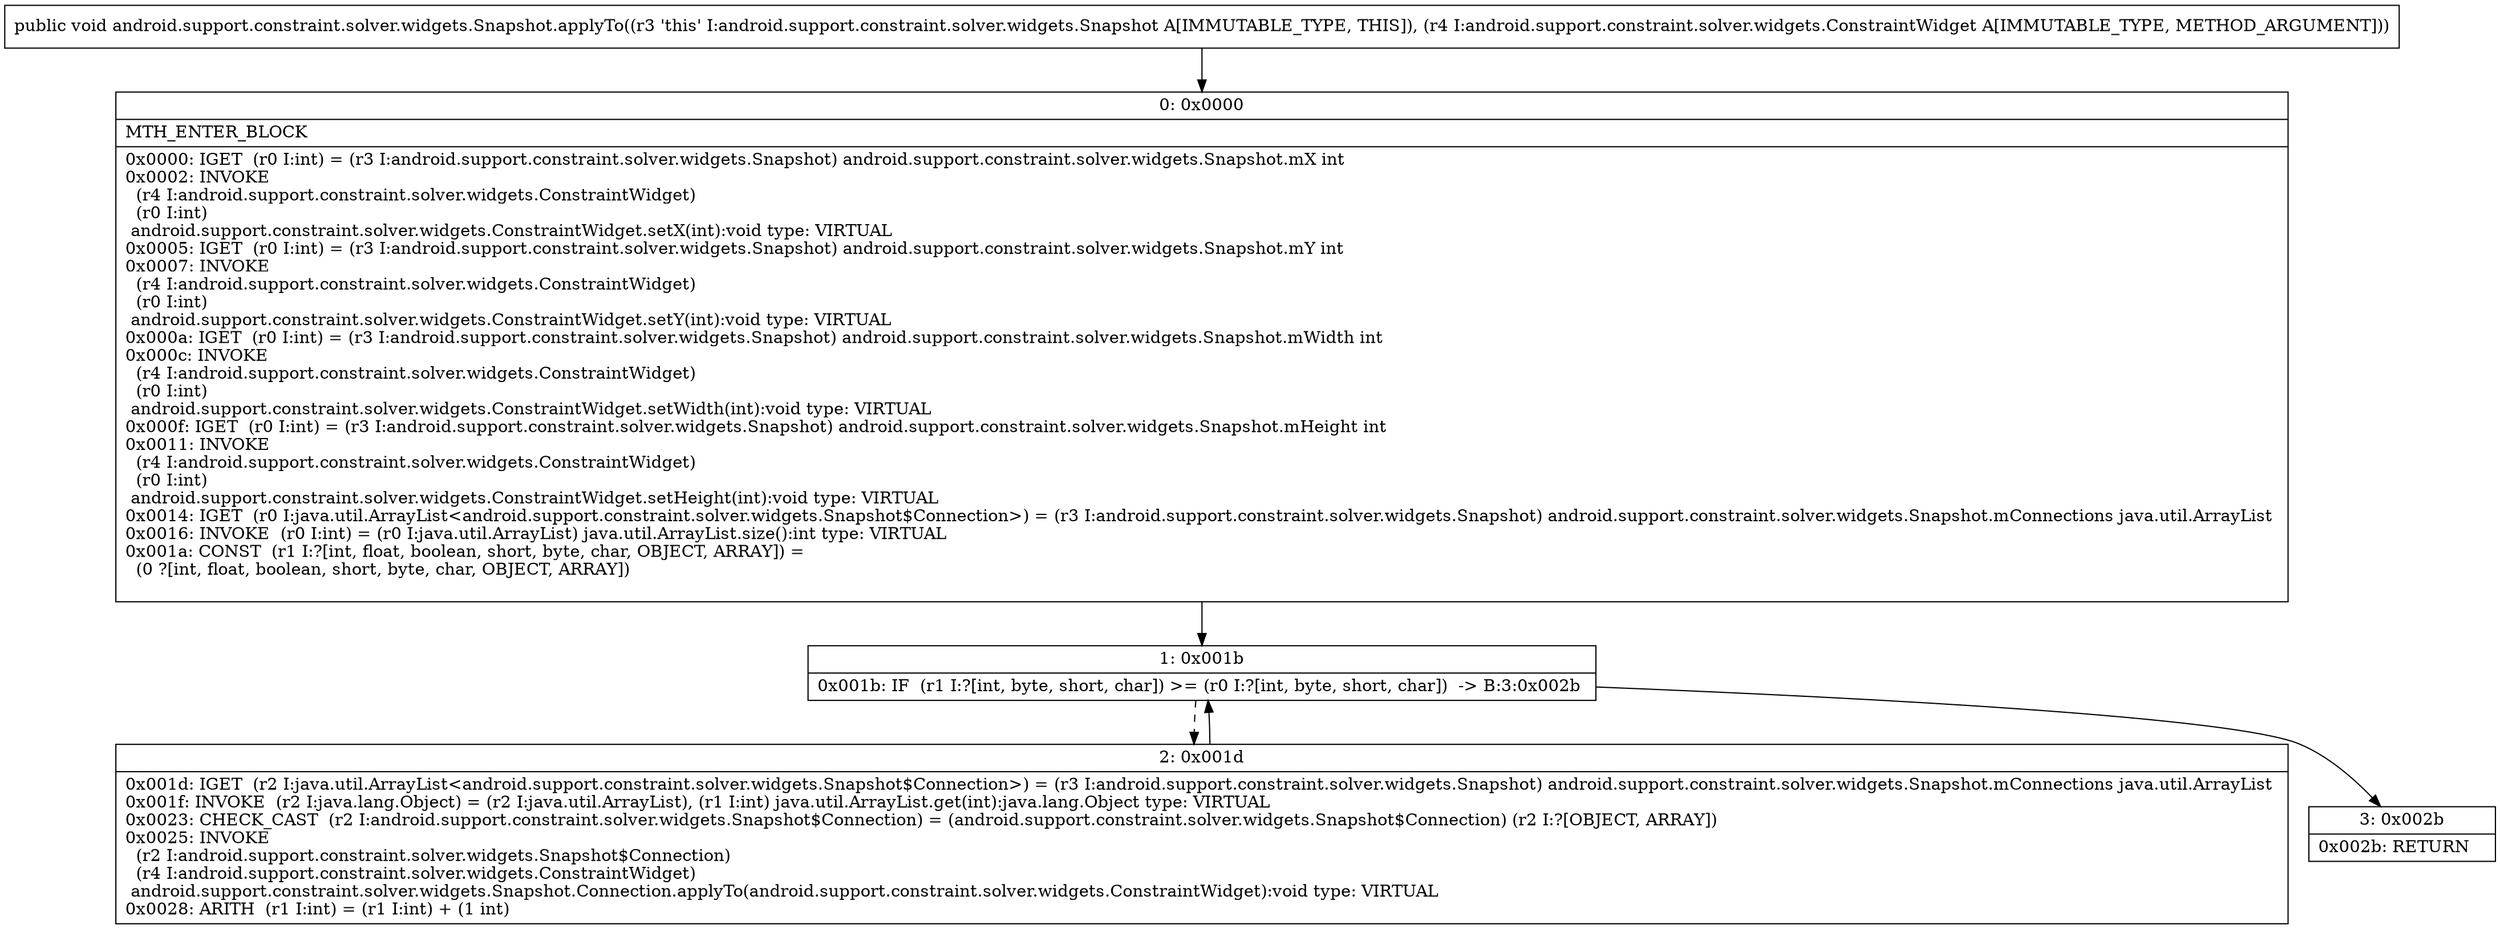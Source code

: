 digraph "CFG forandroid.support.constraint.solver.widgets.Snapshot.applyTo(Landroid\/support\/constraint\/solver\/widgets\/ConstraintWidget;)V" {
Node_0 [shape=record,label="{0\:\ 0x0000|MTH_ENTER_BLOCK\l|0x0000: IGET  (r0 I:int) = (r3 I:android.support.constraint.solver.widgets.Snapshot) android.support.constraint.solver.widgets.Snapshot.mX int \l0x0002: INVOKE  \l  (r4 I:android.support.constraint.solver.widgets.ConstraintWidget)\l  (r0 I:int)\l android.support.constraint.solver.widgets.ConstraintWidget.setX(int):void type: VIRTUAL \l0x0005: IGET  (r0 I:int) = (r3 I:android.support.constraint.solver.widgets.Snapshot) android.support.constraint.solver.widgets.Snapshot.mY int \l0x0007: INVOKE  \l  (r4 I:android.support.constraint.solver.widgets.ConstraintWidget)\l  (r0 I:int)\l android.support.constraint.solver.widgets.ConstraintWidget.setY(int):void type: VIRTUAL \l0x000a: IGET  (r0 I:int) = (r3 I:android.support.constraint.solver.widgets.Snapshot) android.support.constraint.solver.widgets.Snapshot.mWidth int \l0x000c: INVOKE  \l  (r4 I:android.support.constraint.solver.widgets.ConstraintWidget)\l  (r0 I:int)\l android.support.constraint.solver.widgets.ConstraintWidget.setWidth(int):void type: VIRTUAL \l0x000f: IGET  (r0 I:int) = (r3 I:android.support.constraint.solver.widgets.Snapshot) android.support.constraint.solver.widgets.Snapshot.mHeight int \l0x0011: INVOKE  \l  (r4 I:android.support.constraint.solver.widgets.ConstraintWidget)\l  (r0 I:int)\l android.support.constraint.solver.widgets.ConstraintWidget.setHeight(int):void type: VIRTUAL \l0x0014: IGET  (r0 I:java.util.ArrayList\<android.support.constraint.solver.widgets.Snapshot$Connection\>) = (r3 I:android.support.constraint.solver.widgets.Snapshot) android.support.constraint.solver.widgets.Snapshot.mConnections java.util.ArrayList \l0x0016: INVOKE  (r0 I:int) = (r0 I:java.util.ArrayList) java.util.ArrayList.size():int type: VIRTUAL \l0x001a: CONST  (r1 I:?[int, float, boolean, short, byte, char, OBJECT, ARRAY]) = \l  (0 ?[int, float, boolean, short, byte, char, OBJECT, ARRAY])\l \l}"];
Node_1 [shape=record,label="{1\:\ 0x001b|0x001b: IF  (r1 I:?[int, byte, short, char]) \>= (r0 I:?[int, byte, short, char])  \-\> B:3:0x002b \l}"];
Node_2 [shape=record,label="{2\:\ 0x001d|0x001d: IGET  (r2 I:java.util.ArrayList\<android.support.constraint.solver.widgets.Snapshot$Connection\>) = (r3 I:android.support.constraint.solver.widgets.Snapshot) android.support.constraint.solver.widgets.Snapshot.mConnections java.util.ArrayList \l0x001f: INVOKE  (r2 I:java.lang.Object) = (r2 I:java.util.ArrayList), (r1 I:int) java.util.ArrayList.get(int):java.lang.Object type: VIRTUAL \l0x0023: CHECK_CAST  (r2 I:android.support.constraint.solver.widgets.Snapshot$Connection) = (android.support.constraint.solver.widgets.Snapshot$Connection) (r2 I:?[OBJECT, ARRAY]) \l0x0025: INVOKE  \l  (r2 I:android.support.constraint.solver.widgets.Snapshot$Connection)\l  (r4 I:android.support.constraint.solver.widgets.ConstraintWidget)\l android.support.constraint.solver.widgets.Snapshot.Connection.applyTo(android.support.constraint.solver.widgets.ConstraintWidget):void type: VIRTUAL \l0x0028: ARITH  (r1 I:int) = (r1 I:int) + (1 int) \l}"];
Node_3 [shape=record,label="{3\:\ 0x002b|0x002b: RETURN   \l}"];
MethodNode[shape=record,label="{public void android.support.constraint.solver.widgets.Snapshot.applyTo((r3 'this' I:android.support.constraint.solver.widgets.Snapshot A[IMMUTABLE_TYPE, THIS]), (r4 I:android.support.constraint.solver.widgets.ConstraintWidget A[IMMUTABLE_TYPE, METHOD_ARGUMENT])) }"];
MethodNode -> Node_0;
Node_0 -> Node_1;
Node_1 -> Node_2[style=dashed];
Node_1 -> Node_3;
Node_2 -> Node_1;
}

